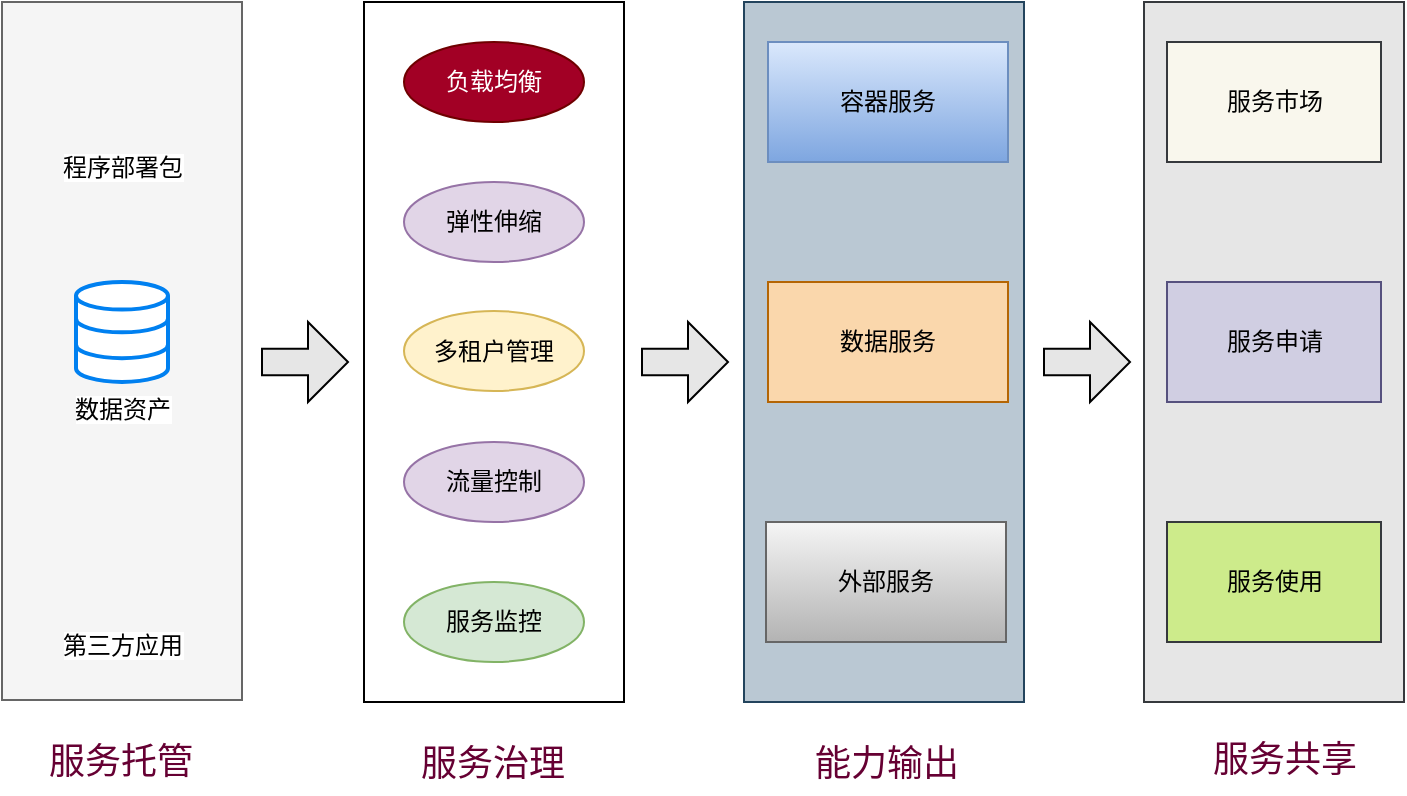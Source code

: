 <mxfile version="13.6.5" type="github">
  <diagram id="6I0OCvxSQrVGMHxT2VVA" name="Page-1">
    <mxGraphModel dx="768" dy="448" grid="1" gridSize="10" guides="1" tooltips="1" connect="1" arrows="1" fold="1" page="1" pageScale="1" pageWidth="850" pageHeight="1100" math="0" shadow="0">
      <root>
        <mxCell id="0" />
        <mxCell id="1" parent="0" />
        <mxCell id="J7L8iXk4YJd71Gkw9frq-28" value="" style="whiteSpace=wrap;html=1;fillColor=#f5f5f5;strokeColor=#666666;fontColor=#333333;" vertex="1" parent="1">
          <mxGeometry x="17" y="210" width="120" height="349" as="geometry" />
        </mxCell>
        <mxCell id="J7L8iXk4YJd71Gkw9frq-1" value="第三方应用" style="shape=image;html=1;verticalAlign=top;verticalLabelPosition=bottom;labelBackgroundColor=#ffffff;imageAspect=0;aspect=fixed;image=https://cdn1.iconfinder.com/data/icons/hawcons/32/699297-icon-68-document-file-app-128.png" vertex="1" parent="1">
          <mxGeometry x="48" y="460" width="58" height="58" as="geometry" />
        </mxCell>
        <mxCell id="J7L8iXk4YJd71Gkw9frq-2" value="程序部署包" style="shape=image;html=1;verticalAlign=top;verticalLabelPosition=bottom;labelBackgroundColor=#ffffff;imageAspect=0;aspect=fixed;image=https://cdn3.iconfinder.com/data/icons/file-extension-vol-1/48/Jar_file_extension_executable-128.png" vertex="1" parent="1">
          <mxGeometry x="48" y="221" width="58" height="58" as="geometry" />
        </mxCell>
        <mxCell id="J7L8iXk4YJd71Gkw9frq-18" value="" style="whiteSpace=wrap;html=1;" vertex="1" parent="1">
          <mxGeometry x="198" y="210" width="130" height="350" as="geometry" />
        </mxCell>
        <mxCell id="J7L8iXk4YJd71Gkw9frq-21" value="弹性伸缩" style="ellipse;whiteSpace=wrap;html=1;fillColor=#e1d5e7;strokeColor=#9673a6;" vertex="1" parent="1">
          <mxGeometry x="218" y="300" width="90" height="40" as="geometry" />
        </mxCell>
        <mxCell id="J7L8iXk4YJd71Gkw9frq-23" value="服务托管" style="text;html=1;resizable=0;autosize=1;align=center;verticalAlign=middle;points=[];fillColor=none;strokeColor=none;rounded=0;fontSize=18;fontColor=#660033;" vertex="1" parent="1">
          <mxGeometry x="31" y="575" width="90" height="30" as="geometry" />
        </mxCell>
        <mxCell id="J7L8iXk4YJd71Gkw9frq-24" value="服务治理" style="text;html=1;resizable=0;autosize=1;align=center;verticalAlign=middle;points=[];fillColor=none;strokeColor=none;rounded=0;fontSize=18;fontColor=#660033;" vertex="1" parent="1">
          <mxGeometry x="217" y="576" width="90" height="30" as="geometry" />
        </mxCell>
        <mxCell id="J7L8iXk4YJd71Gkw9frq-25" value="多租户管理" style="ellipse;whiteSpace=wrap;html=1;fillColor=#fff2cc;strokeColor=#d6b656;" vertex="1" parent="1">
          <mxGeometry x="218" y="364.5" width="90" height="40" as="geometry" />
        </mxCell>
        <mxCell id="J7L8iXk4YJd71Gkw9frq-26" value="流量控制" style="ellipse;whiteSpace=wrap;html=1;fillColor=#e1d5e7;strokeColor=#9673a6;" vertex="1" parent="1">
          <mxGeometry x="218" y="430" width="90" height="40" as="geometry" />
        </mxCell>
        <mxCell id="J7L8iXk4YJd71Gkw9frq-27" value="服务监控" style="ellipse;whiteSpace=wrap;html=1;fillColor=#d5e8d4;strokeColor=#82b366;" vertex="1" parent="1">
          <mxGeometry x="218" y="500" width="90" height="40" as="geometry" />
        </mxCell>
        <mxCell id="J7L8iXk4YJd71Gkw9frq-30" value="数据资产" style="html=1;verticalLabelPosition=bottom;align=center;labelBackgroundColor=#ffffff;verticalAlign=top;strokeWidth=2;strokeColor=#0080F0;shadow=0;dashed=0;shape=mxgraph.ios7.icons.data;" vertex="1" parent="1">
          <mxGeometry x="54" y="350" width="46" height="50" as="geometry" />
        </mxCell>
        <mxCell id="J7L8iXk4YJd71Gkw9frq-31" value="" style="whiteSpace=wrap;html=1;fillColor=#bac8d3;strokeColor=#23445d;" vertex="1" parent="1">
          <mxGeometry x="388" y="210" width="140" height="350" as="geometry" />
        </mxCell>
        <mxCell id="J7L8iXk4YJd71Gkw9frq-34" value="负载均衡" style="ellipse;whiteSpace=wrap;html=1;fillColor=#a20025;strokeColor=#6F0000;fontColor=#ffffff;" vertex="1" parent="1">
          <mxGeometry x="218" y="230" width="90" height="40" as="geometry" />
        </mxCell>
        <mxCell id="J7L8iXk4YJd71Gkw9frq-35" value="能力输出" style="text;html=1;resizable=0;autosize=1;align=center;verticalAlign=middle;points=[];fillColor=none;strokeColor=none;rounded=0;fontSize=18;fontColor=#660033;" vertex="1" parent="1">
          <mxGeometry x="414" y="576" width="90" height="30" as="geometry" />
        </mxCell>
        <mxCell id="J7L8iXk4YJd71Gkw9frq-36" value="容器服务" style="whiteSpace=wrap;html=1;gradientColor=#7ea6e0;fillColor=#dae8fc;strokeColor=#6c8ebf;" vertex="1" parent="1">
          <mxGeometry x="400" y="230" width="120" height="60" as="geometry" />
        </mxCell>
        <mxCell id="J7L8iXk4YJd71Gkw9frq-37" value="数据服务" style="whiteSpace=wrap;html=1;fillColor=#fad7ac;strokeColor=#b46504;" vertex="1" parent="1">
          <mxGeometry x="400" y="350" width="120" height="60" as="geometry" />
        </mxCell>
        <mxCell id="J7L8iXk4YJd71Gkw9frq-38" value="外部服务" style="whiteSpace=wrap;html=1;gradientColor=#b3b3b3;fillColor=#f5f5f5;strokeColor=#666666;" vertex="1" parent="1">
          <mxGeometry x="399" y="470" width="120" height="60" as="geometry" />
        </mxCell>
        <mxCell id="J7L8iXk4YJd71Gkw9frq-39" value="" style="whiteSpace=wrap;html=1;strokeColor=#36393d;fillColor=#E6E6E6;" vertex="1" parent="1">
          <mxGeometry x="588" y="210" width="130" height="350" as="geometry" />
        </mxCell>
        <mxCell id="J7L8iXk4YJd71Gkw9frq-40" value="服务共享" style="text;html=1;resizable=0;autosize=1;align=center;verticalAlign=middle;points=[];fillColor=none;strokeColor=none;rounded=0;fontSize=18;fontColor=#660033;" vertex="1" parent="1">
          <mxGeometry x="613" y="574" width="90" height="30" as="geometry" />
        </mxCell>
        <mxCell id="J7L8iXk4YJd71Gkw9frq-41" value="服务市场" style="whiteSpace=wrap;html=1;fillColor=#f9f7ed;strokeColor=#36393d;" vertex="1" parent="1">
          <mxGeometry x="599.5" y="230" width="107" height="60" as="geometry" />
        </mxCell>
        <mxCell id="J7L8iXk4YJd71Gkw9frq-42" value="服务申请" style="whiteSpace=wrap;html=1;fillColor=#d0cee2;strokeColor=#56517e;" vertex="1" parent="1">
          <mxGeometry x="599.5" y="350" width="107" height="60" as="geometry" />
        </mxCell>
        <mxCell id="J7L8iXk4YJd71Gkw9frq-43" value="服务使用" style="whiteSpace=wrap;html=1;fillColor=#cdeb8b;strokeColor=#36393d;" vertex="1" parent="1">
          <mxGeometry x="599.5" y="470" width="107" height="60" as="geometry" />
        </mxCell>
        <mxCell id="J7L8iXk4YJd71Gkw9frq-44" value="" style="html=1;shadow=0;dashed=0;align=center;verticalAlign=middle;shape=mxgraph.arrows2.arrow;dy=0.67;dx=20;notch=0;fillColor=#E6E6E6;fontSize=18;fontColor=#660033;" vertex="1" parent="1">
          <mxGeometry x="147" y="370" width="43" height="40" as="geometry" />
        </mxCell>
        <mxCell id="J7L8iXk4YJd71Gkw9frq-45" value="" style="html=1;shadow=0;dashed=0;align=center;verticalAlign=middle;shape=mxgraph.arrows2.arrow;dy=0.67;dx=20;notch=0;fillColor=#E6E6E6;fontSize=18;fontColor=#660033;" vertex="1" parent="1">
          <mxGeometry x="538" y="370" width="43" height="40" as="geometry" />
        </mxCell>
        <mxCell id="J7L8iXk4YJd71Gkw9frq-46" value="" style="html=1;shadow=0;dashed=0;align=center;verticalAlign=middle;shape=mxgraph.arrows2.arrow;dy=0.67;dx=20;notch=0;fillColor=#E6E6E6;fontSize=18;fontColor=#660033;" vertex="1" parent="1">
          <mxGeometry x="337" y="370" width="43" height="40" as="geometry" />
        </mxCell>
      </root>
    </mxGraphModel>
  </diagram>
</mxfile>
